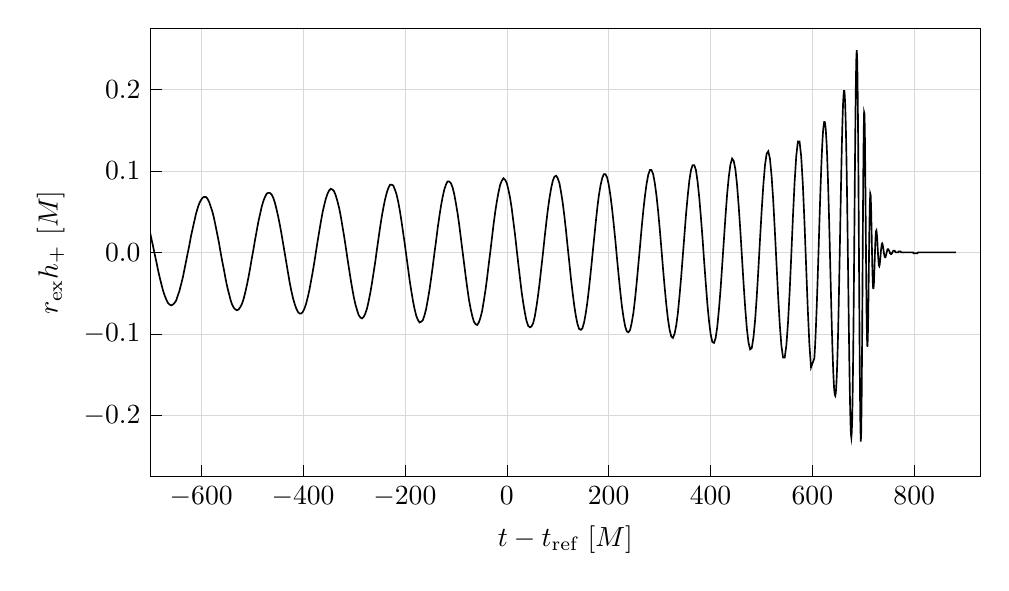 % This file was created by matplotlib2tikz v0.7.5.
\begin{tikzpicture}

\begin{axis}[
legend cell align={left},
legend style={at={(0.01,0.99)}, anchor=north west, line width=0.25pt},
tick pos=left,
% xlabel={\(\displaystyle t - t_{\SI{30}{\Hz}}~[\si{\admmass}]\)},
xlabel={\(\displaystyle t - t_{\text{ref}}~[M]\)},
xmin=-700, xmax=930,
xtick style={color=black},
grid=both,
y tick label style={
  /pgf/number format/.cd,
  fixed,
  fixed zerofill,
  precision=1,
  /tikz/.cd
},
width = \linewidth,
height = 0.6\linewidth,
% legend columns=2,
grid style={line width=.2pt, draw=gray!30},
minor grid style={line width=.05pt, draw=gray!15},
ylabel={\(\displaystyle r_{\text{ex}} h_+~[M]\)},
ymin=-0.275, ymax=0.275,
ytick style={color=black},
    grid=both,
    grid style={line width=.2pt, draw=gray!30},
    minor grid style={line width=.05pt, draw=gray!8},
    legend cell align={left},
    ytick style={color=black},
]
\addplot [semithick, black]
table {%
-1233.5 0.001
-1230.27 0.0
-1227.04 -3.016e-05
-1223.81 -0.0
-1220.59 -0.001
-1217.36 -0.001
-1214.13 -0.002
-1210.9 -0.002
-1207.67 -0.003
-1204.44 -0.003
-1201.21 -0.003
-1197.98 -0.004
-1194.75 -0.004
-1191.52 -0.004
-1188.29 -0.004
-1185.07 -0.004
-1181.84 -0.003
-1178.61 -0.003
-1175.38 -0.002
-1172.15 -0.001
-1168.92 0.0
-1165.69 0.002
-1162.46 0.003
-1159.23 0.005
-1156 0.007
-1152.77 0.01
-1149.55 0.012
-1146.32 0.015
-1143.09 0.018
-1139.86 0.021
-1136.63 0.024
-1133.4 0.026
-1130.17 0.028
-1126.94 0.028
-1123.71 0.026
-1120.48 0.019
-1117.26 0.011
-1114.03 0.007
-1110.8 0.008
-1107.57 0.008
-1104.34 0.006
-1101.11 -3.668e-05
-1097.88 -0.006
-1094.65 -0.013
-1091.42 -0.02
-1088.19 -0.027
-1084.96 -0.032
-1081.74 -0.037
-1078.51 -0.041
-1075.28 -0.043
-1072.05 -0.045
-1068.82 -0.045
-1065.59 -0.045
-1062.36 -0.043
-1059.13 -0.041
-1055.9 -0.037
-1052.67 -0.033
-1049.45 -0.028
-1046.22 -0.022
-1042.99 -0.016
-1039.76 -0.009
-1036.53 -0.002
-1033.3 0.005
-1030.07 0.012
-1026.84 0.019
-1023.61 0.026
-1020.38 0.032
-1017.15 0.037
-1013.93 0.042
-1010.7 0.046
-1007.47 0.049
-1004.24 0.051
-1001.01 0.052
-997.78 0.052
-994.551 0.051
-991.322 0.048
-988.093 0.045
-984.864 0.041
-981.635 0.036
-978.406 0.03
-975.177 0.023
-971.948 0.016
-968.718 0.009
-965.489 0.001
-962.26 -0.007
-959.031 -0.015
-955.802 -0.022
-952.573 -0.029
-949.344 -0.036
-946.115 -0.041
-942.886 -0.046
-939.657 -0.05
-936.428 -0.053
-933.199 -0.055
-929.97 -0.055
-926.741 -0.055
-923.512 -0.053
-920.283 -0.05
-917.053 -0.046
-913.824 -0.041
-910.595 -0.036
-907.366 -0.029
-904.137 -0.022
-900.908 -0.014
-897.679 -0.006
-894.45 0.003
-891.221 0.011
-887.992 0.019
-884.763 0.027
-881.534 0.034
-878.305 0.041
-875.076 0.046
-871.847 0.051
-868.618 0.054
-865.388 0.057
-862.159 0.058
-858.93 0.058
-855.701 0.056
-852.472 0.054
-849.243 0.05
-846.014 0.045
-842.785 0.039
-839.556 0.032
-836.327 0.025
-833.098 0.017
-829.869 0.008
-826.64 -0.001
-823.411 -0.009
-820.182 -0.018
-816.953 -0.026
-813.724 -0.034
-810.494 -0.041
-807.265 -0.047
-804.036 -0.052
-800.807 -0.056
-797.578 -0.058
-794.349 -0.06
-791.12 -0.06
-787.891 -0.059
-784.662 -0.056
-781.433 -0.052
-778.204 -0.047
-774.975 -0.041
-771.746 -0.034
-768.517 -0.026
-765.288 -0.018
-762.059 -0.009
-758.829 0.0
-755.6 0.009
-752.371 0.018
-749.142 0.027
-745.913 0.035
-742.684 0.042
-739.455 0.049
-736.226 0.054
-732.997 0.058
-729.768 0.061
-726.539 0.062
-723.31 0.062
-720.081 0.061
-716.852 0.058
-713.623 0.054
-710.394 0.048
-707.164 0.042
-703.935 0.034
-700.706 0.026
-697.477 0.016
-694.248 0.007
-691.019 -0.003
-687.79 -0.012
-684.561 -0.022
-681.332 -0.031
-678.103 -0.039
-674.874 -0.047
-671.645 -0.053
-668.416 -0.058
-665.187 -0.062
-661.958 -0.064
-658.729 -0.065
-655.499 -0.064
-652.27 -0.062
-649.041 -0.059
-645.812 -0.053
-642.583 -0.047
-639.354 -0.039
-636.125 -0.031
-632.896 -0.021
-629.667 -0.011
-626.438 -0.001
-623.209 0.009
-619.98 0.02
-616.751 0.029
-613.522 0.038
-610.293 0.047
-607.064 0.054
-603.835 0.06
-600.605 0.064
-597.376 0.067
-594.147 0.068
-590.918 0.068
-587.689 0.066
-584.46 0.062
-581.231 0.056
-578.002 0.05
-574.773 0.042
-571.544 0.032
-568.315 0.022
-565.086 0.012
-561.857 0.0
-558.628 -0.011
-555.399 -0.021
-552.17 -0.032
-548.94 -0.042
-545.711 -0.05
-542.482 -0.058
-539.253 -0.064
-536.024 -0.068
-532.795 -0.07
-529.566 -0.071
-526.337 -0.07
-523.108 -0.067
-519.879 -0.063
-516.65 -0.057
-513.421 -0.049
-510.192 -0.04
-506.963 -0.03
-503.734 -0.019
-500.505 -0.007
-497.275 0.004
-494.046 0.016
-490.817 0.027
-487.588 0.038
-484.359 0.047
-481.13 0.056
-477.901 0.063
-474.672 0.068
-471.443 0.072
-468.214 0.073
-464.985 0.073
-461.756 0.071
-458.527 0.067
-455.298 0.061
-452.069 0.053
-448.84 0.044
-445.61 0.034
-442.381 0.023
-439.152 0.011
-435.923 -0.001
-432.694 -0.013
-429.465 -0.025
-426.236 -0.037
-423.007 -0.047
-419.778 -0.056
-416.549 -0.063
-413.32 -0.069
-410.091 -0.073
-406.862 -0.075
-403.633 -0.075
-400.404 -0.073
-397.175 -0.069
-393.946 -0.063
-390.716 -0.055
-387.487 -0.046
-384.258 -0.035
-381.029 -0.024
-377.8 -0.012
-374.571 0.001
-371.342 0.014
-368.113 0.026
-364.884 0.038
-361.655 0.049
-358.426 0.058
-355.197 0.066
-351.968 0.072
-348.739 0.076
-345.51 0.078
-342.281 0.077
-339.051 0.075
-335.822 0.07
-332.593 0.063
-329.364 0.055
-326.135 0.045
-322.906 0.033
-319.677 0.021
-316.448 0.008
-313.219 -0.006
-309.99 -0.019
-306.761 -0.032
-303.532 -0.044
-300.303 -0.055
-297.074 -0.064
-293.845 -0.071
-290.616 -0.077
-287.386 -0.08
-284.157 -0.081
-280.928 -0.079
-277.699 -0.075
-274.47 -0.069
-271.241 -0.06
-268.012 -0.05
-264.783 -0.038
-261.554 -0.025
-258.325 -0.012
-255.096 0.003
-251.867 0.017
-248.638 0.031
-245.409 0.044
-242.18 0.055
-238.951 0.065
-235.721 0.073
-232.492 0.079
-229.263 0.083
-226.034 0.083
-222.805 0.082
-219.576 0.077
-216.347 0.071
-213.118 0.062
-209.889 0.051
-206.66 0.038
-203.431 0.024
-200.202 0.01
-196.973 -0.005
-193.744 -0.02
-190.515 -0.035
-187.286 -0.048
-184.057 -0.06
-180.827 -0.07
-177.598 -0.078
-174.369 -0.083
-171.14 -0.086
-167.911 -0.085
-164.682 -0.083
-161.453 -0.077
-158.224 -0.069
-154.995 -0.058
-151.766 -0.046
-148.537 -0.032
-145.308 -0.017
-142.079 -0.001
-138.85 0.014
-135.621 0.03
-132.392 0.044
-129.162 0.057
-125.933 0.068
-122.704 0.077
-119.475 0.083
-116.246 0.087
-113.017 0.087
-109.788 0.085
-106.559 0.08
-103.33 0.072
-100.101 0.061
-96.872 0.049
-93.643 0.035
-90.414 0.019
-87.185 0.003
-83.956 -0.013
-80.727 -0.029
-77.498 -0.044
-74.268 -0.058
-71.039 -0.069
-67.81 -0.078
-64.581 -0.085
-61.352 -0.088
-58.123 -0.089
-54.894 -0.086
-51.665 -0.08
-48.436 -0.072
-45.207 -0.06
-41.978 -0.047
-38.749 -0.032
-35.52 -0.015
-32.291 0.001
-29.062 0.018
-25.832 0.035
-22.603 0.05
-19.374 0.063
-16.145 0.074
-12.916 0.083
-9.687 0.088
-6.458 0.091
-3.229 0.089
0 0.085
3.229 0.077
6.458 0.067
9.687 0.054
12.916 0.038
16.145 0.022
19.374 0.004
22.603 -0.014
25.832 -0.031
29.062 -0.048
32.291 -0.062
35.52 -0.074
38.749 -0.084
41.978 -0.09
45.207 -0.092
48.436 -0.091
51.665 -0.087
54.894 -0.079
58.123 -0.067
61.352 -0.053
64.581 -0.037
67.81 -0.019
71.039 -0.001
74.268 0.018
77.498 0.036
80.727 0.053
83.956 0.067
87.185 0.079
90.414 0.088
93.643 0.093
96.872 0.094
100.101 0.091
103.33 0.085
106.559 0.074
109.788 0.061
113.017 0.045
116.246 0.027
119.475 0.007
122.704 -0.012
125.933 -0.032
129.162 -0.049
132.392 -0.065
135.621 -0.078
138.85 -0.088
142.079 -0.094
145.308 -0.095
148.537 -0.093
151.766 -0.086
154.995 -0.075
158.224 -0.061
161.453 -0.044
164.682 -0.025
167.911 -0.005
171.14 0.015
174.369 0.035
177.598 0.054
180.827 0.07
184.057 0.082
187.286 0.091
190.515 0.096
193.744 0.096
196.973 0.092
200.202 0.083
203.431 0.07
206.66 0.054
209.889 0.035
213.118 0.015
216.347 -0.007
219.576 -0.028
222.805 -0.048
226.034 -0.066
229.263 -0.08
232.492 -0.091
235.721 -0.097
238.951 -0.098
242.18 -0.095
245.409 -0.086
248.638 -0.074
251.867 -0.057
255.096 -0.037
258.325 -0.015
261.554 0.007
264.783 0.03
268.012 0.051
271.241 0.069
274.47 0.084
277.699 0.095
280.928 0.101
284.157 0.101
287.386 0.096
290.616 0.085
293.845 0.07
297.074 0.051
300.303 0.029
303.532 0.005
306.761 -0.02
309.99 -0.043
313.219 -0.064
316.448 -0.082
319.677 -0.095
322.906 -0.103
326.135 -0.105
329.364 -0.1
332.593 -0.09
335.822 -0.075
339.051 -0.054
342.281 -0.031
345.51 -0.005
348.739 0.021
351.968 0.047
355.197 0.069
358.426 0.088
361.655 0.101
364.884 0.107
368.113 0.107
371.342 0.101
374.571 0.087
377.8 0.068
381.029 0.044
384.258 0.018
387.487 -0.011
390.716 -0.038
393.946 -0.064
397.175 -0.085
400.404 -0.101
403.633 -0.11
406.862 -0.111
410.091 -0.105
413.32 -0.091
416.549 -0.07
419.778 -0.045
423.007 -0.015
426.236 0.015
429.465 0.045
432.694 0.072
435.923 0.093
439.152 0.108
442.381 0.115
445.61 0.112
448.84 0.102
452.069 0.083
455.298 0.057
458.527 0.027
461.756 -0.006
464.985 -0.039
468.214 -0.069
471.443 -0.094
474.672 -0.111
477.901 -0.119
481.13 -0.117
484.359 -0.104
487.588 -0.083
490.817 -0.054
494.046 -0.02
497.275 0.017
500.505 0.052
503.734 0.083
506.963 0.107
510.192 0.121
513.421 0.124
516.65 0.115
519.879 0.094
523.108 0.064
526.337 0.026
529.566 -0.014
532.795 -0.054
536.024 -0.089
539.253 -0.115
542.482 -0.129
545.711 -0.129
548.94 -0.114
552.17 -0.086
555.399 -0.048
558.628 -0.003
561.857 0.044
565.086 0.086
568.315 0.118
571.544 0.136
574.773 0.136
578.002 0.118
581.231 0.084
584.46 0.037
587.689 -0.016
590.918 -0.069
594.147 -0.113
597.376 -0.141
603.835 -0.13
604.642 -0.122
605.449 -0.113
606.256 -0.102
607.064 -0.09
607.871 -0.077
608.678 -0.064
609.485 -0.049
610.293 -0.034
611.1 -0.018
611.907 -0.002
612.714 0.014
613.522 0.031
614.329 0.047
615.136 0.063
615.943 0.078
616.751 0.092
617.558 0.106
618.365 0.118
619.173 0.129
619.98 0.139
620.787 0.147
621.594 0.153
622.402 0.157
623.209 0.16
624.016 0.16
624.823 0.159
625.631 0.155
626.438 0.149
627.245 0.141
628.052 0.132
628.86 0.12
629.667 0.106
630.474 0.091
631.282 0.075
632.089 0.057
632.896 0.038
633.703 0.019
634.511 -0.002
635.318 -0.022
636.125 -0.042
636.932 -0.062
637.74 -0.082
638.547 -0.1
639.354 -0.117
640.161 -0.132
640.969 -0.146
641.776 -0.157
642.583 -0.166
643.391 -0.172
644.198 -0.175
645.005 -0.176
645.812 -0.173
646.62 -0.167
647.427 -0.158
648.234 -0.146
649.041 -0.131
649.849 -0.114
650.656 -0.094
651.463 -0.071
652.27 -0.047
653.078 -0.021
653.885 0.005
654.692 0.032
655.499 0.059
656.307 0.085
657.114 0.11
657.921 0.133
658.729 0.153
659.536 0.17
660.343 0.184
661.15 0.193
661.958 0.198
662.765 0.198
663.572 0.192
664.379 0.182
665.187 0.166
665.994 0.145
666.801 0.119
667.608 0.089
668.416 0.056
669.223 0.019
670.03 -0.019
670.838 -0.057
671.645 -0.095
672.452 -0.13
673.259 -0.162
674.067 -0.189
674.874 -0.21
675.681 -0.223
676.488 -0.227
677.296 -0.221
678.103 -0.206
678.91 -0.18
679.717 -0.145
680.525 -0.101
681.332 -0.051
682.139 0.005
682.947 0.062
683.754 0.117
684.561 0.167
685.368 0.208
686.176 0.236
686.983 0.248
687.79 0.241
688.597 0.215
689.405 0.17
690.212 0.11
691.019 0.038
691.826 -0.038
692.634 -0.111
693.441 -0.172
694.248 -0.214
695.055 -0.232
695.863 -0.221
696.67 -0.184
697.477 -0.124
698.285 -0.05
699.092 0.027
699.899 0.095
700.706 0.146
701.514 0.172
702.321 0.17
703.128 0.142
703.935 0.094
704.743 0.036
705.55 -0.023
706.357 -0.073
707.164 -0.105
707.972 -0.116
708.779 -0.107
709.586 -0.08
710.394 -0.043
711.201 -0.002
712.008 0.034
712.815 0.06
713.623 0.072
714.43 0.07
715.237 0.056
716.044 0.033
716.852 0.007
717.659 -0.017
718.466 -0.035
719.273 -0.044
720.081 -0.044
720.888 -0.037
721.695 -0.023
722.503 -0.007
723.31 0.008
724.117 0.02
724.924 0.026
725.732 0.027
726.539 0.023
727.346 0.016
728.153 0.006
728.961 -0.003
729.768 -0.011
730.575 -0.016
731.382 -0.017
732.19 -0.015
732.997 -0.01
733.804 -0.004
734.612 0.002
735.419 0.006
736.226 0.01
737.033 0.011
737.841 0.01
738.648 0.007
739.455 0.004
740.262 -1.861e-05
741.07 -0.003
741.877 -0.005
742.684 -0.006
743.491 -0.006
744.299 -0.004
745.106 -0.002
745.913 0.0
746.72 0.002
747.528 0.004
748.335 0.004
749.142 0.004
749.95 0.003
750.757 0.002
751.564 0.001
752.371 -0.001
753.179 -0.001
753.986 -0.002
754.793 -0.002
755.6 -0.001
756.408 -0.001
757.215 0.0
758.022 0.001
758.829 0.002
759.637 0.002
760.444 0.002
761.251 0.002
762.059 0.001
762.866 0.001
763.673 0.0
764.48 -0.0
765.288 -0.0
766.095 -0.0
766.902 -0.0
767.709 -0.0
768.517 0.0
769.324 0.001
770.131 0.001
770.938 0.001
771.746 0.001
772.553 0.001
773.36 0.001
774.168 0.0
774.975 0.0
775.782 2.128e-05
776.589 -0.0
777.397 -0.0
778.204 -0.0
779.011 -7.32e-05
779.818 2.656e-05
780.626 0.0
781.433 0.0
782.24 0.0
783.047 0.0
783.855 0.0
784.662 0.0
785.469 1.925e-06
786.276 -0.0
787.084 -0.0
787.891 -0.0
788.698 -0.0
789.506 -0.0
790.313 -0.0
791.12 -0.0
791.927 -0.0
792.735 -0.0
793.542 -0.0
794.349 -0.0
795.156 -0.0
795.964 -0.0
796.771 -0.0
797.578 -0.0
798.385 -0.001
799.193 -0.001
800 -0.001
800.807 -0.001
801.615 -0.001
802.422 -0.001
803.229 -0.001
804.036 -0.001
804.844 -0.001
805.651 -0.001
806.458 -0.001
807.265 0
881.534 0
};
\end{axis}
\end{tikzpicture}
